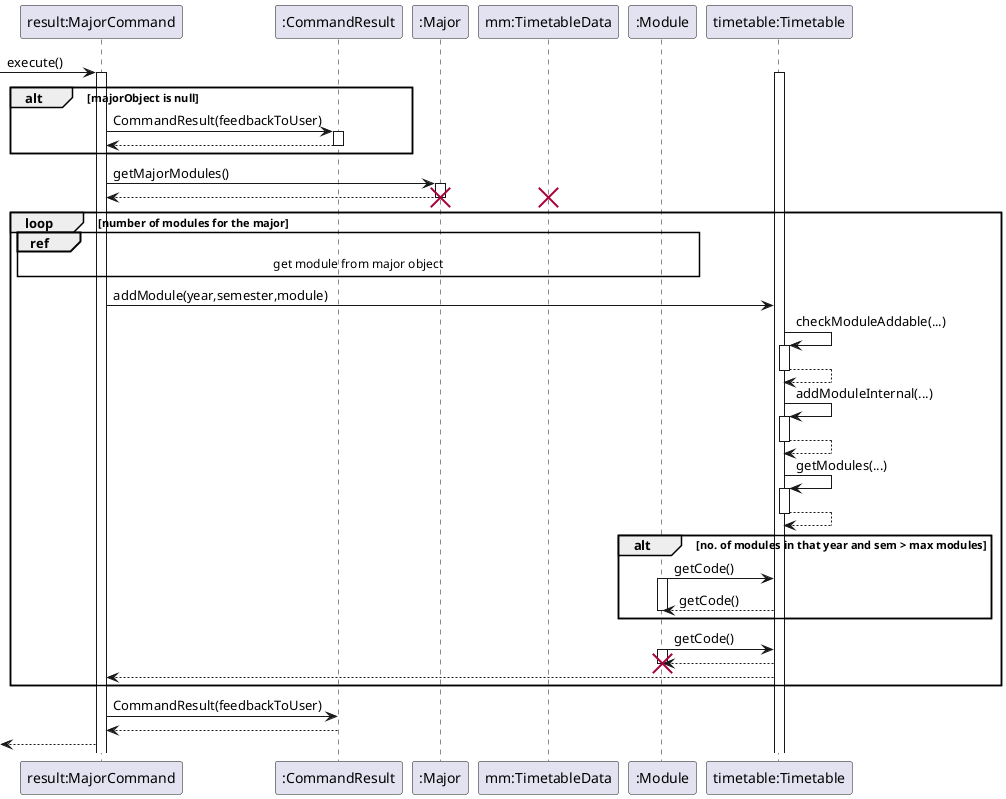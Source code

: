 @startuml
'https://plantuml.com/sequence-diagram

participant "result:MajorCommand"
participant ":CommandResult"
participant ":Major"
participant "mm:TimetableData"
participant ":Module"
participant "timetable:Timetable"

[-> "result:MajorCommand": execute()
activate "result:MajorCommand"
activate "timetable:Timetable"
alt majorObject is null
    "result:MajorCommand" -> ":CommandResult": CommandResult(feedbackToUser)
    activate ":CommandResult"
    "result:MajorCommand" <-- ":CommandResult"
    deactivate ":CommandResult"
end
"result:MajorCommand" -> ":Major":getMajorModules()
activate ":Major"
"result:MajorCommand" <-- ":Major"
destroy ":Major"
loop number of modules for the major
    ref over "result:MajorCommand", ":Module": get module from major object
    destroy "mm:TimetableData"
    "result:MajorCommand" -> "timetable:Timetable": addModule(year,semester,module)

    "timetable:Timetable" -> "timetable:Timetable": checkModuleAddable(...)
    activate "timetable:Timetable"
    "timetable:Timetable" --> "timetable:Timetable"
    deactivate "timetable:Timetable"

    "timetable:Timetable" -> "timetable:Timetable": addModuleInternal(...)
    activate "timetable:Timetable"
    "timetable:Timetable" --> "timetable:Timetable"
    deactivate "timetable:Timetable"

    "timetable:Timetable" -> "timetable:Timetable": getModules(...)
    activate "timetable:Timetable"
    "timetable:Timetable" --> "timetable:Timetable"
    deactivate "timetable:Timetable"

    alt no. of modules in that year and sem > max modules
        "timetable:Timetable" <- ":Module": getCode()
        activate ":Module"
        "timetable:Timetable" --> ":Module": getCode()
        deactivate ":Module"

    end alt

    "timetable:Timetable" <- ":Module": getCode()
    activate ":Module"
    "timetable:Timetable" --> ":Module"
    destroy ":Module"

    "result:MajorCommand" <-- "timetable:Timetable"
end

"result:MajorCommand" -> ":CommandResult": CommandResult(feedbackToUser)
"result:MajorCommand" <-- ":CommandResult"

[<--"result:MajorCommand"


@enduml